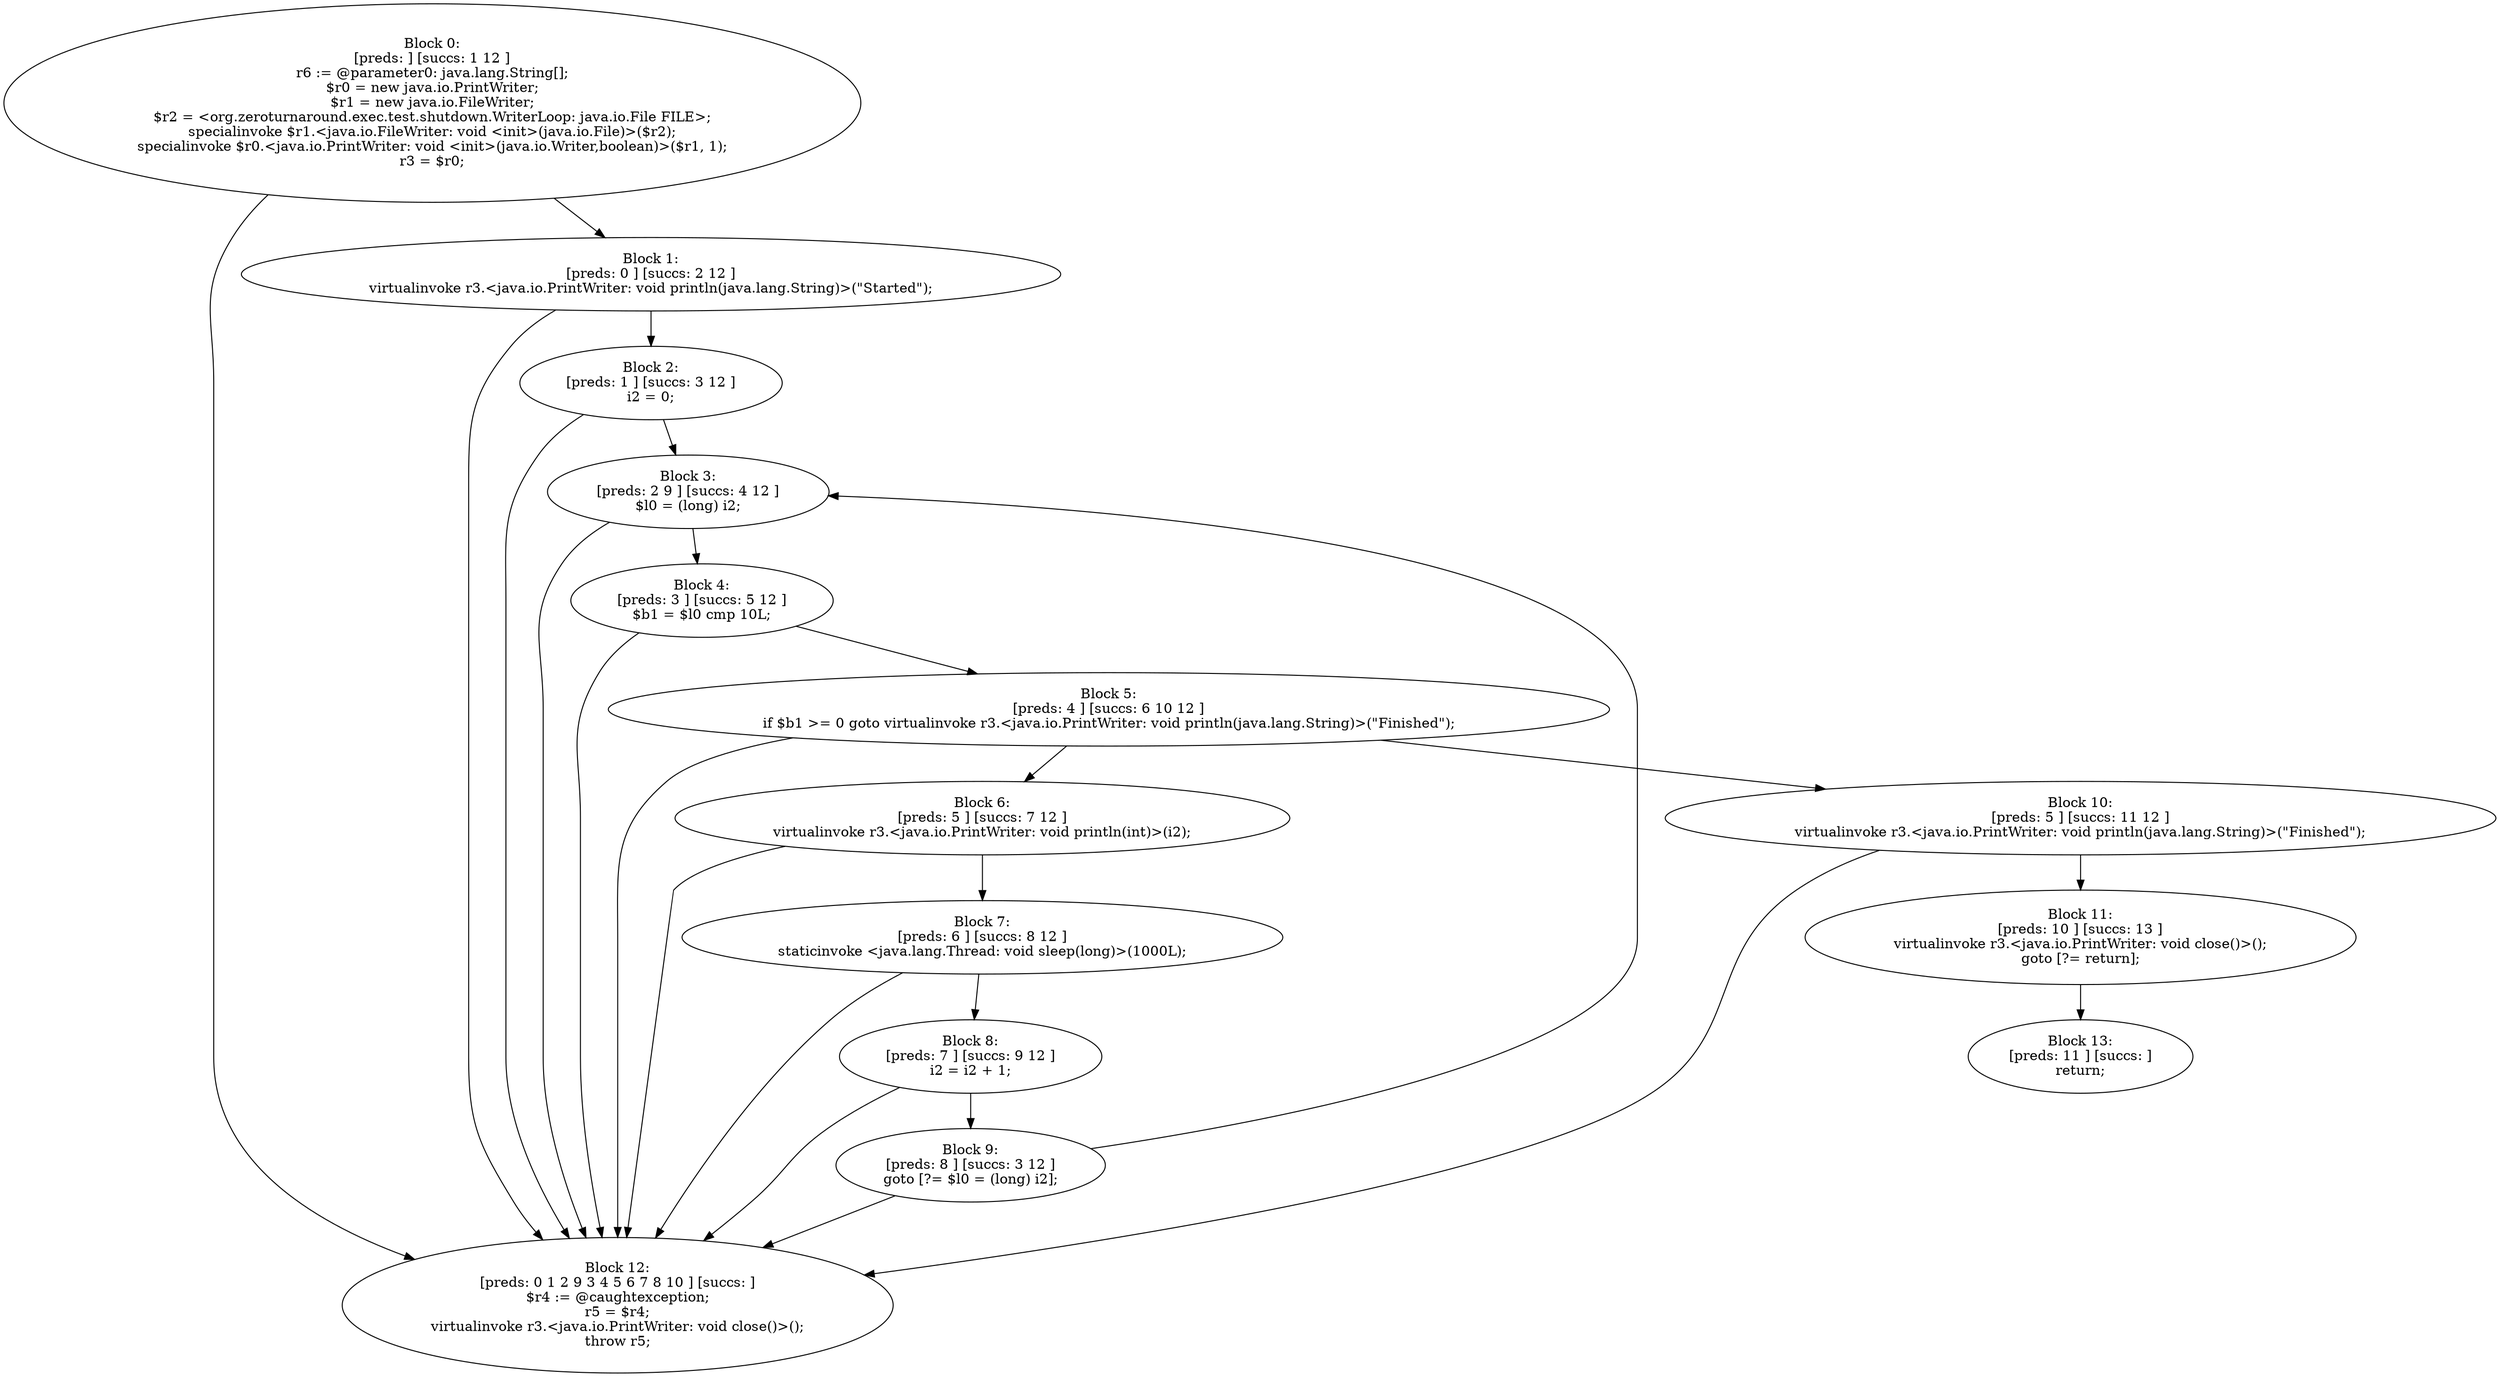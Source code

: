 digraph "unitGraph" {
    "Block 0:
[preds: ] [succs: 1 12 ]
r6 := @parameter0: java.lang.String[];
$r0 = new java.io.PrintWriter;
$r1 = new java.io.FileWriter;
$r2 = <org.zeroturnaround.exec.test.shutdown.WriterLoop: java.io.File FILE>;
specialinvoke $r1.<java.io.FileWriter: void <init>(java.io.File)>($r2);
specialinvoke $r0.<java.io.PrintWriter: void <init>(java.io.Writer,boolean)>($r1, 1);
r3 = $r0;
"
    "Block 1:
[preds: 0 ] [succs: 2 12 ]
virtualinvoke r3.<java.io.PrintWriter: void println(java.lang.String)>(\"Started\");
"
    "Block 2:
[preds: 1 ] [succs: 3 12 ]
i2 = 0;
"
    "Block 3:
[preds: 2 9 ] [succs: 4 12 ]
$l0 = (long) i2;
"
    "Block 4:
[preds: 3 ] [succs: 5 12 ]
$b1 = $l0 cmp 10L;
"
    "Block 5:
[preds: 4 ] [succs: 6 10 12 ]
if $b1 >= 0 goto virtualinvoke r3.<java.io.PrintWriter: void println(java.lang.String)>(\"Finished\");
"
    "Block 6:
[preds: 5 ] [succs: 7 12 ]
virtualinvoke r3.<java.io.PrintWriter: void println(int)>(i2);
"
    "Block 7:
[preds: 6 ] [succs: 8 12 ]
staticinvoke <java.lang.Thread: void sleep(long)>(1000L);
"
    "Block 8:
[preds: 7 ] [succs: 9 12 ]
i2 = i2 + 1;
"
    "Block 9:
[preds: 8 ] [succs: 3 12 ]
goto [?= $l0 = (long) i2];
"
    "Block 10:
[preds: 5 ] [succs: 11 12 ]
virtualinvoke r3.<java.io.PrintWriter: void println(java.lang.String)>(\"Finished\");
"
    "Block 11:
[preds: 10 ] [succs: 13 ]
virtualinvoke r3.<java.io.PrintWriter: void close()>();
goto [?= return];
"
    "Block 12:
[preds: 0 1 2 9 3 4 5 6 7 8 10 ] [succs: ]
$r4 := @caughtexception;
r5 = $r4;
virtualinvoke r3.<java.io.PrintWriter: void close()>();
throw r5;
"
    "Block 13:
[preds: 11 ] [succs: ]
return;
"
    "Block 0:
[preds: ] [succs: 1 12 ]
r6 := @parameter0: java.lang.String[];
$r0 = new java.io.PrintWriter;
$r1 = new java.io.FileWriter;
$r2 = <org.zeroturnaround.exec.test.shutdown.WriterLoop: java.io.File FILE>;
specialinvoke $r1.<java.io.FileWriter: void <init>(java.io.File)>($r2);
specialinvoke $r0.<java.io.PrintWriter: void <init>(java.io.Writer,boolean)>($r1, 1);
r3 = $r0;
"->"Block 1:
[preds: 0 ] [succs: 2 12 ]
virtualinvoke r3.<java.io.PrintWriter: void println(java.lang.String)>(\"Started\");
";
    "Block 0:
[preds: ] [succs: 1 12 ]
r6 := @parameter0: java.lang.String[];
$r0 = new java.io.PrintWriter;
$r1 = new java.io.FileWriter;
$r2 = <org.zeroturnaround.exec.test.shutdown.WriterLoop: java.io.File FILE>;
specialinvoke $r1.<java.io.FileWriter: void <init>(java.io.File)>($r2);
specialinvoke $r0.<java.io.PrintWriter: void <init>(java.io.Writer,boolean)>($r1, 1);
r3 = $r0;
"->"Block 12:
[preds: 0 1 2 9 3 4 5 6 7 8 10 ] [succs: ]
$r4 := @caughtexception;
r5 = $r4;
virtualinvoke r3.<java.io.PrintWriter: void close()>();
throw r5;
";
    "Block 1:
[preds: 0 ] [succs: 2 12 ]
virtualinvoke r3.<java.io.PrintWriter: void println(java.lang.String)>(\"Started\");
"->"Block 2:
[preds: 1 ] [succs: 3 12 ]
i2 = 0;
";
    "Block 1:
[preds: 0 ] [succs: 2 12 ]
virtualinvoke r3.<java.io.PrintWriter: void println(java.lang.String)>(\"Started\");
"->"Block 12:
[preds: 0 1 2 9 3 4 5 6 7 8 10 ] [succs: ]
$r4 := @caughtexception;
r5 = $r4;
virtualinvoke r3.<java.io.PrintWriter: void close()>();
throw r5;
";
    "Block 2:
[preds: 1 ] [succs: 3 12 ]
i2 = 0;
"->"Block 3:
[preds: 2 9 ] [succs: 4 12 ]
$l0 = (long) i2;
";
    "Block 2:
[preds: 1 ] [succs: 3 12 ]
i2 = 0;
"->"Block 12:
[preds: 0 1 2 9 3 4 5 6 7 8 10 ] [succs: ]
$r4 := @caughtexception;
r5 = $r4;
virtualinvoke r3.<java.io.PrintWriter: void close()>();
throw r5;
";
    "Block 3:
[preds: 2 9 ] [succs: 4 12 ]
$l0 = (long) i2;
"->"Block 4:
[preds: 3 ] [succs: 5 12 ]
$b1 = $l0 cmp 10L;
";
    "Block 3:
[preds: 2 9 ] [succs: 4 12 ]
$l0 = (long) i2;
"->"Block 12:
[preds: 0 1 2 9 3 4 5 6 7 8 10 ] [succs: ]
$r4 := @caughtexception;
r5 = $r4;
virtualinvoke r3.<java.io.PrintWriter: void close()>();
throw r5;
";
    "Block 4:
[preds: 3 ] [succs: 5 12 ]
$b1 = $l0 cmp 10L;
"->"Block 5:
[preds: 4 ] [succs: 6 10 12 ]
if $b1 >= 0 goto virtualinvoke r3.<java.io.PrintWriter: void println(java.lang.String)>(\"Finished\");
";
    "Block 4:
[preds: 3 ] [succs: 5 12 ]
$b1 = $l0 cmp 10L;
"->"Block 12:
[preds: 0 1 2 9 3 4 5 6 7 8 10 ] [succs: ]
$r4 := @caughtexception;
r5 = $r4;
virtualinvoke r3.<java.io.PrintWriter: void close()>();
throw r5;
";
    "Block 5:
[preds: 4 ] [succs: 6 10 12 ]
if $b1 >= 0 goto virtualinvoke r3.<java.io.PrintWriter: void println(java.lang.String)>(\"Finished\");
"->"Block 6:
[preds: 5 ] [succs: 7 12 ]
virtualinvoke r3.<java.io.PrintWriter: void println(int)>(i2);
";
    "Block 5:
[preds: 4 ] [succs: 6 10 12 ]
if $b1 >= 0 goto virtualinvoke r3.<java.io.PrintWriter: void println(java.lang.String)>(\"Finished\");
"->"Block 10:
[preds: 5 ] [succs: 11 12 ]
virtualinvoke r3.<java.io.PrintWriter: void println(java.lang.String)>(\"Finished\");
";
    "Block 5:
[preds: 4 ] [succs: 6 10 12 ]
if $b1 >= 0 goto virtualinvoke r3.<java.io.PrintWriter: void println(java.lang.String)>(\"Finished\");
"->"Block 12:
[preds: 0 1 2 9 3 4 5 6 7 8 10 ] [succs: ]
$r4 := @caughtexception;
r5 = $r4;
virtualinvoke r3.<java.io.PrintWriter: void close()>();
throw r5;
";
    "Block 6:
[preds: 5 ] [succs: 7 12 ]
virtualinvoke r3.<java.io.PrintWriter: void println(int)>(i2);
"->"Block 7:
[preds: 6 ] [succs: 8 12 ]
staticinvoke <java.lang.Thread: void sleep(long)>(1000L);
";
    "Block 6:
[preds: 5 ] [succs: 7 12 ]
virtualinvoke r3.<java.io.PrintWriter: void println(int)>(i2);
"->"Block 12:
[preds: 0 1 2 9 3 4 5 6 7 8 10 ] [succs: ]
$r4 := @caughtexception;
r5 = $r4;
virtualinvoke r3.<java.io.PrintWriter: void close()>();
throw r5;
";
    "Block 7:
[preds: 6 ] [succs: 8 12 ]
staticinvoke <java.lang.Thread: void sleep(long)>(1000L);
"->"Block 8:
[preds: 7 ] [succs: 9 12 ]
i2 = i2 + 1;
";
    "Block 7:
[preds: 6 ] [succs: 8 12 ]
staticinvoke <java.lang.Thread: void sleep(long)>(1000L);
"->"Block 12:
[preds: 0 1 2 9 3 4 5 6 7 8 10 ] [succs: ]
$r4 := @caughtexception;
r5 = $r4;
virtualinvoke r3.<java.io.PrintWriter: void close()>();
throw r5;
";
    "Block 8:
[preds: 7 ] [succs: 9 12 ]
i2 = i2 + 1;
"->"Block 9:
[preds: 8 ] [succs: 3 12 ]
goto [?= $l0 = (long) i2];
";
    "Block 8:
[preds: 7 ] [succs: 9 12 ]
i2 = i2 + 1;
"->"Block 12:
[preds: 0 1 2 9 3 4 5 6 7 8 10 ] [succs: ]
$r4 := @caughtexception;
r5 = $r4;
virtualinvoke r3.<java.io.PrintWriter: void close()>();
throw r5;
";
    "Block 9:
[preds: 8 ] [succs: 3 12 ]
goto [?= $l0 = (long) i2];
"->"Block 3:
[preds: 2 9 ] [succs: 4 12 ]
$l0 = (long) i2;
";
    "Block 9:
[preds: 8 ] [succs: 3 12 ]
goto [?= $l0 = (long) i2];
"->"Block 12:
[preds: 0 1 2 9 3 4 5 6 7 8 10 ] [succs: ]
$r4 := @caughtexception;
r5 = $r4;
virtualinvoke r3.<java.io.PrintWriter: void close()>();
throw r5;
";
    "Block 10:
[preds: 5 ] [succs: 11 12 ]
virtualinvoke r3.<java.io.PrintWriter: void println(java.lang.String)>(\"Finished\");
"->"Block 11:
[preds: 10 ] [succs: 13 ]
virtualinvoke r3.<java.io.PrintWriter: void close()>();
goto [?= return];
";
    "Block 10:
[preds: 5 ] [succs: 11 12 ]
virtualinvoke r3.<java.io.PrintWriter: void println(java.lang.String)>(\"Finished\");
"->"Block 12:
[preds: 0 1 2 9 3 4 5 6 7 8 10 ] [succs: ]
$r4 := @caughtexception;
r5 = $r4;
virtualinvoke r3.<java.io.PrintWriter: void close()>();
throw r5;
";
    "Block 11:
[preds: 10 ] [succs: 13 ]
virtualinvoke r3.<java.io.PrintWriter: void close()>();
goto [?= return];
"->"Block 13:
[preds: 11 ] [succs: ]
return;
";
}

